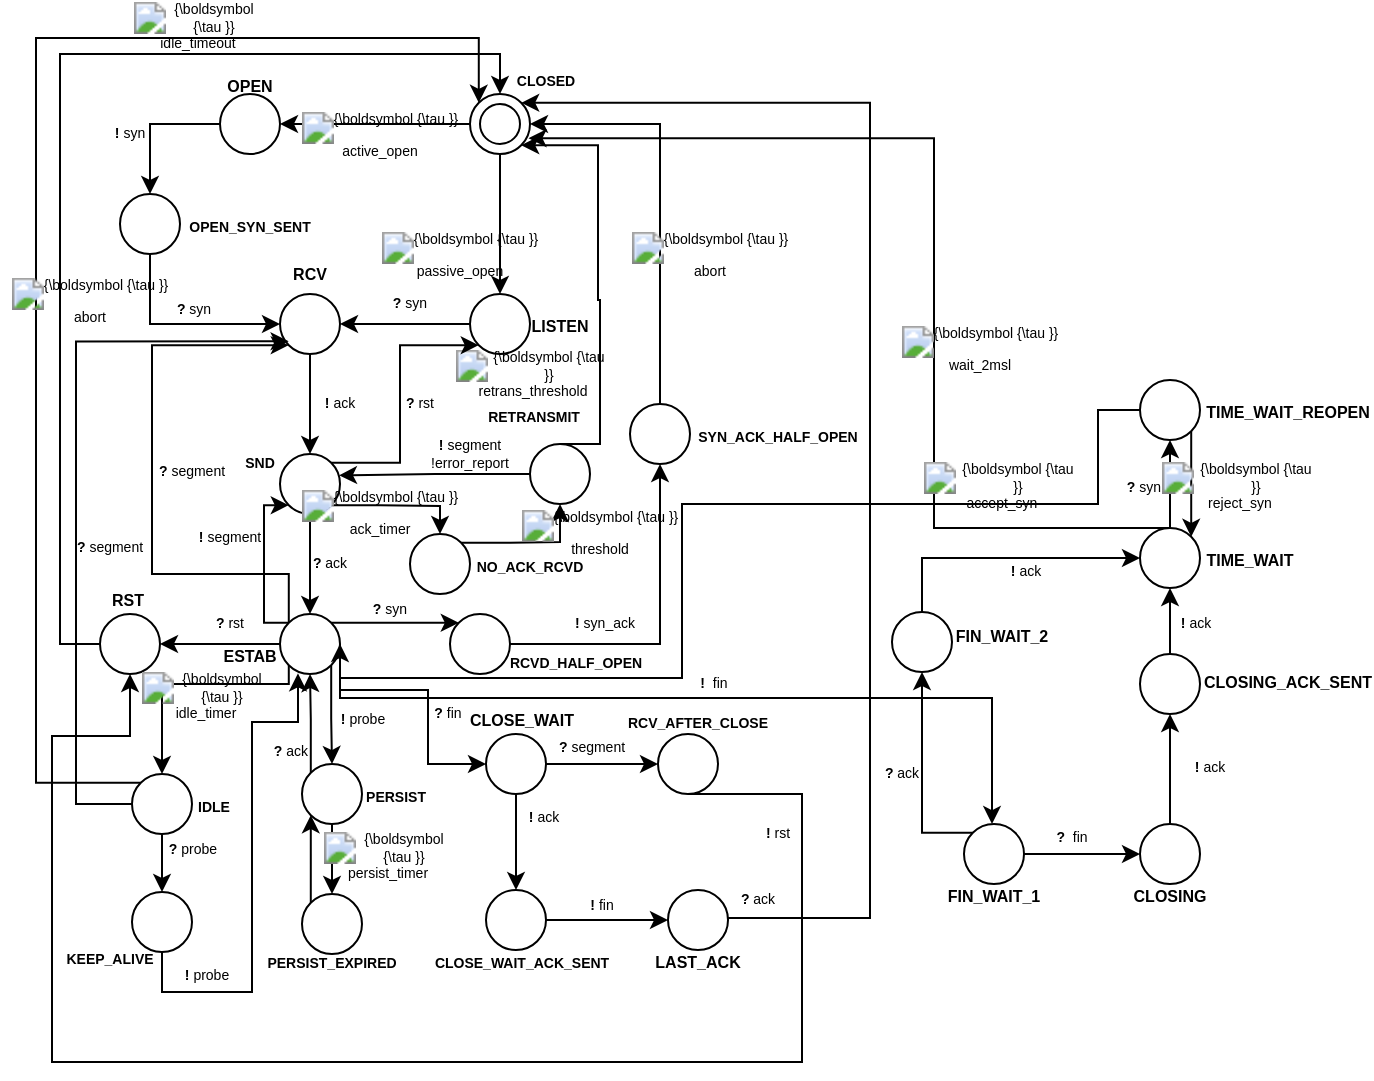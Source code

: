 <mxfile version="20.5.3" type="device"><diagram id="-aX5prK-HBn7nQfVtSSP" name="Page-1"><mxGraphModel dx="1401" dy="526" grid="0" gridSize="10" guides="1" tooltips="1" connect="1" arrows="1" fold="1" page="1" pageScale="1" pageWidth="827" pageHeight="1169" math="0" shadow="0"><root><mxCell id="0"/><mxCell id="1" parent="0"/><mxCell id="scrF-dThwblrTbd5bpMk-7" style="edgeStyle=orthogonalEdgeStyle;rounded=0;orthogonalLoop=1;jettySize=auto;html=1;exitX=0.5;exitY=1;exitDx=0;exitDy=0;entryX=0.5;entryY=0;entryDx=0;entryDy=0;fontSize=7;" edge="1" parent="1" source="scrF-dThwblrTbd5bpMk-1" target="scrF-dThwblrTbd5bpMk-6"><mxGeometry relative="1" as="geometry"/></mxCell><mxCell id="scrF-dThwblrTbd5bpMk-36" style="edgeStyle=orthogonalEdgeStyle;rounded=0;orthogonalLoop=1;jettySize=auto;html=1;entryX=1;entryY=0.5;entryDx=0;entryDy=0;fontSize=8;" edge="1" parent="1" source="scrF-dThwblrTbd5bpMk-1" target="scrF-dThwblrTbd5bpMk-30"><mxGeometry relative="1" as="geometry"/></mxCell><mxCell id="scrF-dThwblrTbd5bpMk-1" value="" style="ellipse;whiteSpace=wrap;html=1;aspect=fixed;" vertex="1" parent="1"><mxGeometry x="235" y="80" width="30" height="30" as="geometry"/></mxCell><mxCell id="scrF-dThwblrTbd5bpMk-2" value="" style="ellipse;whiteSpace=wrap;html=1;aspect=fixed;" vertex="1" parent="1"><mxGeometry x="240" y="85" width="20" height="20" as="geometry"/></mxCell><mxCell id="scrF-dThwblrTbd5bpMk-3" value="&lt;b&gt;&lt;font style=&quot;font-size: 7px;&quot;&gt;CLOSED&lt;/font&gt;&lt;/b&gt;" style="text;html=1;strokeColor=none;fillColor=none;align=center;verticalAlign=middle;whiteSpace=wrap;rounded=0;" vertex="1" parent="1"><mxGeometry x="257.5" y="67" width="30" height="10" as="geometry"/></mxCell><mxCell id="scrF-dThwblrTbd5bpMk-12" style="edgeStyle=orthogonalEdgeStyle;rounded=0;orthogonalLoop=1;jettySize=auto;html=1;exitX=0;exitY=0.5;exitDx=0;exitDy=0;entryX=1;entryY=0.5;entryDx=0;entryDy=0;fontSize=7;" edge="1" parent="1" source="scrF-dThwblrTbd5bpMk-6" target="scrF-dThwblrTbd5bpMk-10"><mxGeometry relative="1" as="geometry"/></mxCell><mxCell id="scrF-dThwblrTbd5bpMk-6" value="" style="ellipse;whiteSpace=wrap;html=1;aspect=fixed;" vertex="1" parent="1"><mxGeometry x="235" y="180" width="30" height="30" as="geometry"/></mxCell><mxCell id="scrF-dThwblrTbd5bpMk-8" value="&lt;br&gt;&lt;div&gt;&lt;span class=&quot;mwe-math-element&quot;&gt;&lt;span style=&quot;display: none;&quot; class=&quot;mwe-math-mathml-inline mwe-math-mathml-a11y&quot;&gt;&lt;math xmlns=&quot;http://www.w3.org/1998/Math/MathML&quot;&gt;&lt;/math&gt;&lt;br&gt;  &lt;br&gt;    &lt;br&gt;    &lt;br&gt;  &lt;br&gt;&lt;/span&gt;&lt;img alt=&quot;{\boldsymbol {\tau }}&quot; style=&quot;vertical-align: -0.338ex; width:1.418ex; height:1.676ex;&quot; aria-hidden=&quot;true&quot; class=&quot;mwe-math-fallback-image-inline&quot; src=&quot;https://wikimedia.org/api/rest_v1/media/math/render/svg/beb1359149db88a28c86f0a3030894b71610a224&quot;&gt;&lt;/span&gt; retrans_threshold&lt;br&gt;&lt;/div&gt;" style="text;html=1;strokeColor=none;fillColor=none;align=center;verticalAlign=middle;whiteSpace=wrap;rounded=0;fontSize=7;" vertex="1" parent="1"><mxGeometry x="227.33" y="205" width="79" height="22" as="geometry"/></mxCell><mxCell id="scrF-dThwblrTbd5bpMk-9" value="&lt;b&gt;&lt;font style=&quot;font-size: 8px;&quot;&gt;LISTEN&lt;/font&gt;&lt;/b&gt;" style="text;html=1;strokeColor=none;fillColor=none;align=center;verticalAlign=middle;whiteSpace=wrap;rounded=0;" vertex="1" parent="1"><mxGeometry x="265" y="190" width="30" height="10" as="geometry"/></mxCell><mxCell id="scrF-dThwblrTbd5bpMk-20" style="edgeStyle=orthogonalEdgeStyle;rounded=0;orthogonalLoop=1;jettySize=auto;html=1;exitX=0.5;exitY=1;exitDx=0;exitDy=0;entryX=0.5;entryY=0;entryDx=0;entryDy=0;fontSize=7;" edge="1" parent="1" source="scrF-dThwblrTbd5bpMk-10" target="scrF-dThwblrTbd5bpMk-15"><mxGeometry relative="1" as="geometry"/></mxCell><mxCell id="scrF-dThwblrTbd5bpMk-10" value="" style="ellipse;whiteSpace=wrap;html=1;aspect=fixed;" vertex="1" parent="1"><mxGeometry x="140" y="180" width="30" height="30" as="geometry"/></mxCell><mxCell id="scrF-dThwblrTbd5bpMk-11" value="&lt;b&gt;&lt;font style=&quot;font-size: 8px;&quot;&gt;RCV&lt;/font&gt;&lt;/b&gt;" style="text;html=1;strokeColor=none;fillColor=none;align=center;verticalAlign=middle;whiteSpace=wrap;rounded=0;" vertex="1" parent="1"><mxGeometry x="140" y="164" width="30" height="10" as="geometry"/></mxCell><mxCell id="scrF-dThwblrTbd5bpMk-13" value="&lt;div&gt;&lt;b&gt;? &lt;/b&gt;syn&lt;/div&gt;" style="text;html=1;strokeColor=none;fillColor=none;align=center;verticalAlign=middle;whiteSpace=wrap;rounded=0;fontSize=7;" vertex="1" parent="1"><mxGeometry x="190" y="180" width="30" height="10" as="geometry"/></mxCell><mxCell id="scrF-dThwblrTbd5bpMk-25" style="edgeStyle=orthogonalEdgeStyle;rounded=0;orthogonalLoop=1;jettySize=auto;html=1;exitX=0.5;exitY=1;exitDx=0;exitDy=0;entryX=0.5;entryY=0;entryDx=0;entryDy=0;fontSize=8;" edge="1" parent="1" source="scrF-dThwblrTbd5bpMk-15" target="scrF-dThwblrTbd5bpMk-23"><mxGeometry relative="1" as="geometry"/></mxCell><mxCell id="scrF-dThwblrTbd5bpMk-83" style="edgeStyle=orthogonalEdgeStyle;rounded=0;orthogonalLoop=1;jettySize=auto;html=1;exitX=1;exitY=1;exitDx=0;exitDy=0;fontSize=7;" edge="1" parent="1" source="scrF-dThwblrTbd5bpMk-15" target="scrF-dThwblrTbd5bpMk-82"><mxGeometry relative="1" as="geometry"><Array as="points"><mxPoint x="190" y="286"/><mxPoint x="220" y="286"/></Array></mxGeometry></mxCell><mxCell id="scrF-dThwblrTbd5bpMk-93" style="edgeStyle=orthogonalEdgeStyle;rounded=0;orthogonalLoop=1;jettySize=auto;html=1;exitX=1;exitY=0;exitDx=0;exitDy=0;entryX=0;entryY=1;entryDx=0;entryDy=0;fontSize=7;" edge="1" parent="1" source="scrF-dThwblrTbd5bpMk-15" target="scrF-dThwblrTbd5bpMk-6"><mxGeometry relative="1" as="geometry"><Array as="points"><mxPoint x="200" y="264"/><mxPoint x="200" y="206"/></Array></mxGeometry></mxCell><mxCell id="scrF-dThwblrTbd5bpMk-15" value="" style="ellipse;whiteSpace=wrap;html=1;aspect=fixed;" vertex="1" parent="1"><mxGeometry x="140" y="260" width="30" height="30" as="geometry"/></mxCell><mxCell id="scrF-dThwblrTbd5bpMk-16" value="&lt;div&gt;&lt;font size=&quot;1&quot;&gt;&lt;b style=&quot;font-size: 7px;&quot;&gt;SND&lt;/b&gt;&lt;/font&gt;&lt;/div&gt;" style="text;html=1;strokeColor=none;fillColor=none;align=center;verticalAlign=middle;whiteSpace=wrap;rounded=0;" vertex="1" parent="1"><mxGeometry x="115" y="257.5" width="30" height="10" as="geometry"/></mxCell><mxCell id="scrF-dThwblrTbd5bpMk-21" value="&lt;div&gt;&lt;b&gt;! &lt;/b&gt;ack&lt;/div&gt;" style="text;html=1;strokeColor=none;fillColor=none;align=center;verticalAlign=middle;whiteSpace=wrap;rounded=0;fontSize=7;" vertex="1" parent="1"><mxGeometry x="150" y="230" width="40" height="10" as="geometry"/></mxCell><mxCell id="scrF-dThwblrTbd5bpMk-58" style="edgeStyle=orthogonalEdgeStyle;rounded=0;orthogonalLoop=1;jettySize=auto;html=1;exitX=0;exitY=0.5;exitDx=0;exitDy=0;entryX=1;entryY=0.5;entryDx=0;entryDy=0;fontSize=7;" edge="1" parent="1" source="scrF-dThwblrTbd5bpMk-23" target="scrF-dThwblrTbd5bpMk-55"><mxGeometry relative="1" as="geometry"/></mxCell><mxCell id="scrF-dThwblrTbd5bpMk-129" style="edgeStyle=orthogonalEdgeStyle;rounded=0;orthogonalLoop=1;jettySize=auto;html=1;exitX=0;exitY=1;exitDx=0;exitDy=0;fontSize=7;" edge="1" parent="1" source="scrF-dThwblrTbd5bpMk-23" target="scrF-dThwblrTbd5bpMk-101"><mxGeometry relative="1" as="geometry"><Array as="points"><mxPoint x="144" y="375"/><mxPoint x="81" y="375"/></Array></mxGeometry></mxCell><mxCell id="scrF-dThwblrTbd5bpMk-170" style="edgeStyle=orthogonalEdgeStyle;rounded=0;orthogonalLoop=1;jettySize=auto;html=1;exitX=1;exitY=1;exitDx=0;exitDy=0;fontSize=11;" edge="1" parent="1" source="scrF-dThwblrTbd5bpMk-23" target="scrF-dThwblrTbd5bpMk-169"><mxGeometry relative="1" as="geometry"/></mxCell><mxCell id="scrF-dThwblrTbd5bpMk-184" style="edgeStyle=orthogonalEdgeStyle;rounded=0;orthogonalLoop=1;jettySize=auto;html=1;exitX=0;exitY=0;exitDx=0;exitDy=0;entryX=0;entryY=1;entryDx=0;entryDy=0;fontSize=7;" edge="1" parent="1" source="scrF-dThwblrTbd5bpMk-23" target="scrF-dThwblrTbd5bpMk-10"><mxGeometry relative="1" as="geometry"><Array as="points"><mxPoint x="144" y="320"/><mxPoint x="76" y="320"/><mxPoint x="76" y="206"/></Array></mxGeometry></mxCell><mxCell id="scrF-dThwblrTbd5bpMk-190" style="edgeStyle=orthogonalEdgeStyle;rounded=0;orthogonalLoop=1;jettySize=auto;html=1;exitX=1;exitY=0;exitDx=0;exitDy=0;entryX=0;entryY=0;entryDx=0;entryDy=0;fontSize=7;" edge="1" parent="1" source="scrF-dThwblrTbd5bpMk-23" target="scrF-dThwblrTbd5bpMk-66"><mxGeometry relative="1" as="geometry"/></mxCell><mxCell id="scrF-dThwblrTbd5bpMk-202" style="edgeStyle=orthogonalEdgeStyle;rounded=0;orthogonalLoop=1;jettySize=auto;html=1;exitX=0;exitY=0;exitDx=0;exitDy=0;entryX=0;entryY=1;entryDx=0;entryDy=0;fontSize=7;" edge="1" parent="1" source="scrF-dThwblrTbd5bpMk-23" target="scrF-dThwblrTbd5bpMk-15"><mxGeometry relative="1" as="geometry"><Array as="points"><mxPoint x="132" y="344"/><mxPoint x="132" y="286"/></Array></mxGeometry></mxCell><mxCell id="scrF-dThwblrTbd5bpMk-228" style="edgeStyle=orthogonalEdgeStyle;rounded=0;orthogonalLoop=1;jettySize=auto;html=1;exitX=1;exitY=0.5;exitDx=0;exitDy=0;fontSize=7;" edge="1" parent="1" source="scrF-dThwblrTbd5bpMk-23" target="scrF-dThwblrTbd5bpMk-227"><mxGeometry relative="1" as="geometry"><Array as="points"><mxPoint x="170" y="378"/><mxPoint x="214" y="378"/></Array></mxGeometry></mxCell><mxCell id="scrF-dThwblrTbd5bpMk-261" style="edgeStyle=orthogonalEdgeStyle;rounded=0;orthogonalLoop=1;jettySize=auto;html=1;exitX=1;exitY=0.5;exitDx=0;exitDy=0;fontSize=7;" edge="1" parent="1" source="scrF-dThwblrTbd5bpMk-23" target="scrF-dThwblrTbd5bpMk-260"><mxGeometry relative="1" as="geometry"><Array as="points"><mxPoint x="170" y="382"/><mxPoint x="496" y="382"/></Array></mxGeometry></mxCell><mxCell id="scrF-dThwblrTbd5bpMk-23" value="" style="ellipse;whiteSpace=wrap;html=1;aspect=fixed;" vertex="1" parent="1"><mxGeometry x="140" y="340" width="30" height="30" as="geometry"/></mxCell><mxCell id="scrF-dThwblrTbd5bpMk-24" value="&lt;font style=&quot;font-size: 8px;&quot;&gt;&lt;b&gt;ESTAB&lt;/b&gt;&lt;/font&gt;" style="text;html=1;strokeColor=none;fillColor=none;align=center;verticalAlign=middle;whiteSpace=wrap;rounded=0;" vertex="1" parent="1"><mxGeometry x="110" y="355" width="30" height="10" as="geometry"/></mxCell><mxCell id="scrF-dThwblrTbd5bpMk-26" value="&lt;div&gt;&lt;b&gt;?&lt;/b&gt; ack&lt;/div&gt;" style="text;html=1;strokeColor=none;fillColor=none;align=center;verticalAlign=middle;whiteSpace=wrap;rounded=0;fontSize=7;" vertex="1" parent="1"><mxGeometry x="150" y="310" width="30" height="10" as="geometry"/></mxCell><mxCell id="scrF-dThwblrTbd5bpMk-44" style="edgeStyle=orthogonalEdgeStyle;rounded=0;orthogonalLoop=1;jettySize=auto;html=1;exitX=0;exitY=0.5;exitDx=0;exitDy=0;entryX=0.5;entryY=0;entryDx=0;entryDy=0;fontSize=8;" edge="1" parent="1" source="scrF-dThwblrTbd5bpMk-30" target="scrF-dThwblrTbd5bpMk-37"><mxGeometry relative="1" as="geometry"/></mxCell><mxCell id="scrF-dThwblrTbd5bpMk-30" value="" style="ellipse;whiteSpace=wrap;html=1;aspect=fixed;" vertex="1" parent="1"><mxGeometry x="110" y="80" width="30" height="30" as="geometry"/></mxCell><mxCell id="scrF-dThwblrTbd5bpMk-32" value="&lt;br&gt;&lt;div&gt;&lt;span class=&quot;mwe-math-element&quot;&gt;&lt;span style=&quot;display: none;&quot; class=&quot;mwe-math-mathml-inline mwe-math-mathml-a11y&quot;&gt;&lt;math xmlns=&quot;http://www.w3.org/1998/Math/MathML&quot;&gt;&lt;/math&gt;&lt;br&gt;  &lt;br&gt;    &lt;br&gt;    &lt;br&gt;  &lt;br&gt;&lt;/span&gt;&lt;img alt=&quot;{\boldsymbol {\tau }}&quot; style=&quot;vertical-align: -0.338ex; width:1.418ex; height:1.676ex;&quot; aria-hidden=&quot;true&quot; class=&quot;mwe-math-fallback-image-inline&quot; src=&quot;https://wikimedia.org/api/rest_v1/media/math/render/svg/beb1359149db88a28c86f0a3030894b71610a224&quot;&gt; &lt;/span&gt;active_open&lt;/div&gt;&lt;div&gt;&lt;br&gt;&lt;/div&gt;" style="text;html=1;strokeColor=none;fillColor=none;align=center;verticalAlign=middle;whiteSpace=wrap;rounded=0;fontSize=7;" vertex="1" parent="1"><mxGeometry x="145" y="90" width="90" height="20" as="geometry"/></mxCell><mxCell id="scrF-dThwblrTbd5bpMk-33" value="&lt;font style=&quot;font-size: 8px;&quot;&gt;&lt;b&gt;OPEN&lt;/b&gt;&lt;/font&gt;" style="text;html=1;strokeColor=none;fillColor=none;align=center;verticalAlign=middle;whiteSpace=wrap;rounded=0;" vertex="1" parent="1"><mxGeometry x="110" y="70" width="30" height="10" as="geometry"/></mxCell><mxCell id="scrF-dThwblrTbd5bpMk-49" style="edgeStyle=orthogonalEdgeStyle;rounded=0;orthogonalLoop=1;jettySize=auto;html=1;entryX=0;entryY=0.5;entryDx=0;entryDy=0;fontSize=7;" edge="1" parent="1" source="scrF-dThwblrTbd5bpMk-37" target="scrF-dThwblrTbd5bpMk-10"><mxGeometry relative="1" as="geometry"><Array as="points"><mxPoint x="75" y="195"/></Array></mxGeometry></mxCell><mxCell id="scrF-dThwblrTbd5bpMk-37" value="" style="ellipse;whiteSpace=wrap;html=1;aspect=fixed;" vertex="1" parent="1"><mxGeometry x="60" y="130" width="30" height="30" as="geometry"/></mxCell><mxCell id="scrF-dThwblrTbd5bpMk-41" value="&lt;div&gt;&lt;b&gt;!&lt;/b&gt; syn&lt;/div&gt;" style="text;html=1;strokeColor=none;fillColor=none;align=center;verticalAlign=middle;whiteSpace=wrap;rounded=0;fontSize=7;" vertex="1" parent="1"><mxGeometry x="50" y="95" width="30" height="10" as="geometry"/></mxCell><mxCell id="scrF-dThwblrTbd5bpMk-45" value="&lt;font style=&quot;font-size: 7px;&quot;&gt;&lt;b&gt;&lt;font style=&quot;font-size: 7px;&quot;&gt;OPEN&lt;/font&gt;&lt;font style=&quot;font-size: 7px;&quot;&gt;_SYN_SENT&lt;/font&gt;&lt;/b&gt;&lt;/font&gt;" style="text;html=1;strokeColor=none;fillColor=none;align=center;verticalAlign=middle;whiteSpace=wrap;rounded=0;" vertex="1" parent="1"><mxGeometry x="110" y="140" width="30" height="10" as="geometry"/></mxCell><mxCell id="scrF-dThwblrTbd5bpMk-54" value="&lt;b&gt;?&lt;/b&gt; syn" style="text;html=1;strokeColor=none;fillColor=none;align=center;verticalAlign=middle;whiteSpace=wrap;rounded=0;fontSize=7;" vertex="1" parent="1"><mxGeometry x="82" y="183" width="30" height="10" as="geometry"/></mxCell><mxCell id="scrF-dThwblrTbd5bpMk-63" style="edgeStyle=orthogonalEdgeStyle;rounded=0;orthogonalLoop=1;jettySize=auto;html=1;exitX=0;exitY=0.5;exitDx=0;exitDy=0;entryX=0.5;entryY=0;entryDx=0;entryDy=0;fontSize=8;" edge="1" parent="1" source="scrF-dThwblrTbd5bpMk-55" target="scrF-dThwblrTbd5bpMk-1"><mxGeometry relative="1" as="geometry"/></mxCell><mxCell id="scrF-dThwblrTbd5bpMk-55" value="" style="ellipse;whiteSpace=wrap;html=1;aspect=fixed;" vertex="1" parent="1"><mxGeometry x="50" y="340" width="30" height="30" as="geometry"/></mxCell><mxCell id="scrF-dThwblrTbd5bpMk-59" value="&lt;b&gt;?&lt;/b&gt; rst" style="text;html=1;strokeColor=none;fillColor=none;align=center;verticalAlign=middle;whiteSpace=wrap;rounded=0;fontSize=7;" vertex="1" parent="1"><mxGeometry x="100" y="340" width="30" height="10" as="geometry"/></mxCell><mxCell id="scrF-dThwblrTbd5bpMk-60" value="&lt;font style=&quot;font-size: 8px;&quot;&gt;&lt;b&gt;RST&lt;/b&gt;&lt;/font&gt;" style="text;html=1;strokeColor=none;fillColor=none;align=center;verticalAlign=middle;whiteSpace=wrap;rounded=0;" vertex="1" parent="1"><mxGeometry x="48.5" y="327" width="30" height="10" as="geometry"/></mxCell><mxCell id="scrF-dThwblrTbd5bpMk-71" style="edgeStyle=orthogonalEdgeStyle;rounded=0;orthogonalLoop=1;jettySize=auto;html=1;exitX=1;exitY=0.5;exitDx=0;exitDy=0;fontSize=7;" edge="1" parent="1" source="scrF-dThwblrTbd5bpMk-66" target="scrF-dThwblrTbd5bpMk-70"><mxGeometry relative="1" as="geometry"/></mxCell><mxCell id="scrF-dThwblrTbd5bpMk-66" value="" style="ellipse;whiteSpace=wrap;html=1;aspect=fixed;fontSize=8;" vertex="1" parent="1"><mxGeometry x="225" y="340" width="30" height="30" as="geometry"/></mxCell><mxCell id="scrF-dThwblrTbd5bpMk-68" value="&lt;div&gt;&lt;b&gt;? &lt;/b&gt;syn&lt;/div&gt;" style="text;html=1;strokeColor=none;fillColor=none;align=center;verticalAlign=middle;whiteSpace=wrap;rounded=0;fontSize=7;" vertex="1" parent="1"><mxGeometry x="180" y="333" width="30" height="10" as="geometry"/></mxCell><mxCell id="scrF-dThwblrTbd5bpMk-69" value="&lt;b&gt;&lt;font style=&quot;font-size: 7px;&quot;&gt;&lt;span style=&quot;&quot;&gt;RCVD&lt;/span&gt;_HALF_OPEN&lt;/font&gt;&lt;/b&gt;" style="text;html=1;strokeColor=none;fillColor=none;align=center;verticalAlign=middle;whiteSpace=wrap;rounded=0;" vertex="1" parent="1"><mxGeometry x="273" y="358" width="30" height="10" as="geometry"/></mxCell><mxCell id="scrF-dThwblrTbd5bpMk-76" style="edgeStyle=orthogonalEdgeStyle;rounded=0;orthogonalLoop=1;jettySize=auto;html=1;exitX=0.5;exitY=0;exitDx=0;exitDy=0;entryX=1;entryY=0.5;entryDx=0;entryDy=0;fontSize=7;" edge="1" parent="1" source="scrF-dThwblrTbd5bpMk-70" target="scrF-dThwblrTbd5bpMk-1"><mxGeometry relative="1" as="geometry"/></mxCell><mxCell id="scrF-dThwblrTbd5bpMk-70" value="" style="ellipse;whiteSpace=wrap;html=1;aspect=fixed;fontSize=8;" vertex="1" parent="1"><mxGeometry x="315" y="235" width="30" height="30" as="geometry"/></mxCell><mxCell id="scrF-dThwblrTbd5bpMk-72" value="&lt;div&gt;&lt;b&gt;! &lt;/b&gt;syn_ack&lt;/div&gt;" style="text;html=1;strokeColor=none;fillColor=none;align=center;verticalAlign=middle;whiteSpace=wrap;rounded=0;fontSize=7;" vertex="1" parent="1"><mxGeometry x="285" y="340" width="35" height="10" as="geometry"/></mxCell><mxCell id="scrF-dThwblrTbd5bpMk-73" value="&lt;b&gt;&lt;font style=&quot;font-size: 7px;&quot;&gt;SYN_ACK_HALF_OPEN&lt;/font&gt;&lt;/b&gt;" style="text;html=1;strokeColor=none;fillColor=none;align=center;verticalAlign=middle;whiteSpace=wrap;rounded=0;" vertex="1" parent="1"><mxGeometry x="374" y="245" width="30" height="10" as="geometry"/></mxCell><mxCell id="scrF-dThwblrTbd5bpMk-77" value="&lt;br&gt;&lt;div&gt;&lt;span class=&quot;mwe-math-element&quot;&gt;&lt;span style=&quot;display: none;&quot; class=&quot;mwe-math-mathml-inline mwe-math-mathml-a11y&quot;&gt;&lt;math xmlns=&quot;http://www.w3.org/1998/Math/MathML&quot;&gt;&lt;/math&gt;&lt;br&gt;  &lt;br&gt;    &lt;br&gt;    &lt;br&gt;  &lt;br&gt;&lt;/span&gt;&lt;img alt=&quot;{\boldsymbol {\tau }}&quot; style=&quot;vertical-align: -0.338ex; width:1.418ex; height:1.676ex;&quot; aria-hidden=&quot;true&quot; class=&quot;mwe-math-fallback-image-inline&quot; src=&quot;https://wikimedia.org/api/rest_v1/media/math/render/svg/beb1359149db88a28c86f0a3030894b71610a224&quot;&gt;&lt;/span&gt; abort&lt;/div&gt;&lt;div&gt;&lt;br&gt;&lt;/div&gt;" style="text;html=1;strokeColor=none;fillColor=none;align=center;verticalAlign=middle;whiteSpace=wrap;rounded=0;fontSize=7;" vertex="1" parent="1"><mxGeometry x="310" y="150" width="90" height="20" as="geometry"/></mxCell><mxCell id="scrF-dThwblrTbd5bpMk-87" style="edgeStyle=orthogonalEdgeStyle;rounded=0;orthogonalLoop=1;jettySize=auto;html=1;exitX=1;exitY=0;exitDx=0;exitDy=0;fontSize=7;" edge="1" parent="1" source="scrF-dThwblrTbd5bpMk-82" target="scrF-dThwblrTbd5bpMk-86"><mxGeometry relative="1" as="geometry"><Array as="points"><mxPoint x="255" y="304"/><mxPoint x="275" y="304"/></Array></mxGeometry></mxCell><mxCell id="scrF-dThwblrTbd5bpMk-82" value="" style="ellipse;whiteSpace=wrap;html=1;aspect=fixed;fontSize=7;" vertex="1" parent="1"><mxGeometry x="205" y="300" width="30" height="30" as="geometry"/></mxCell><mxCell id="scrF-dThwblrTbd5bpMk-84" value="&lt;font size=&quot;1&quot;&gt;&lt;b style=&quot;font-size: 7px;&quot;&gt;NO_ACK_RCVD&lt;/b&gt;&lt;/font&gt;" style="text;html=1;strokeColor=none;fillColor=none;align=center;verticalAlign=middle;whiteSpace=wrap;rounded=0;" vertex="1" parent="1"><mxGeometry x="250" y="310" width="30" height="10" as="geometry"/></mxCell><mxCell id="scrF-dThwblrTbd5bpMk-85" value="&lt;br&gt;&lt;div&gt;&lt;span class=&quot;mwe-math-element&quot;&gt;&lt;span style=&quot;display: none;&quot; class=&quot;mwe-math-mathml-inline mwe-math-mathml-a11y&quot;&gt;&lt;math xmlns=&quot;http://www.w3.org/1998/Math/MathML&quot;&gt;&lt;/math&gt;&lt;br&gt;  &lt;br&gt;    &lt;br&gt;    &lt;br&gt;  &lt;br&gt;&lt;/span&gt;&lt;img alt=&quot;{\boldsymbol {\tau }}&quot; style=&quot;vertical-align: -0.338ex; width:1.418ex; height:1.676ex;&quot; aria-hidden=&quot;true&quot; class=&quot;mwe-math-fallback-image-inline&quot; src=&quot;https://wikimedia.org/api/rest_v1/media/math/render/svg/beb1359149db88a28c86f0a3030894b71610a224&quot;&gt;&lt;/span&gt; ack_timer&lt;/div&gt;" style="text;html=1;strokeColor=none;fillColor=none;align=center;verticalAlign=middle;whiteSpace=wrap;rounded=0;fontSize=7;" vertex="1" parent="1"><mxGeometry x="145" y="275" width="90" height="20" as="geometry"/></mxCell><mxCell id="scrF-dThwblrTbd5bpMk-91" style="edgeStyle=orthogonalEdgeStyle;rounded=0;orthogonalLoop=1;jettySize=auto;html=1;exitX=0;exitY=0.5;exitDx=0;exitDy=0;entryX=0.983;entryY=0.356;entryDx=0;entryDy=0;entryPerimeter=0;fontSize=7;" edge="1" parent="1" source="scrF-dThwblrTbd5bpMk-86" target="scrF-dThwblrTbd5bpMk-15"><mxGeometry relative="1" as="geometry"/></mxCell><mxCell id="scrF-dThwblrTbd5bpMk-310" style="edgeStyle=orthogonalEdgeStyle;rounded=0;orthogonalLoop=1;jettySize=auto;html=1;exitX=0.5;exitY=0;exitDx=0;exitDy=0;entryX=1;entryY=1;entryDx=0;entryDy=0;fontSize=7;" edge="1" parent="1" source="scrF-dThwblrTbd5bpMk-86" target="scrF-dThwblrTbd5bpMk-1"><mxGeometry relative="1" as="geometry"><Array as="points"><mxPoint x="300" y="255"/><mxPoint x="300" y="183"/><mxPoint x="299" y="183"/><mxPoint x="299" y="106"/></Array></mxGeometry></mxCell><mxCell id="scrF-dThwblrTbd5bpMk-86" value="" style="ellipse;whiteSpace=wrap;html=1;aspect=fixed;fontSize=7;" vertex="1" parent="1"><mxGeometry x="265" y="255" width="30" height="30" as="geometry"/></mxCell><mxCell id="scrF-dThwblrTbd5bpMk-88" value="&lt;br&gt;&lt;div&gt;&lt;span class=&quot;mwe-math-element&quot;&gt;&lt;span style=&quot;display: none;&quot; class=&quot;mwe-math-mathml-inline mwe-math-mathml-a11y&quot;&gt;&lt;math xmlns=&quot;http://www.w3.org/1998/Math/MathML&quot;&gt;&lt;/math&gt;&lt;br&gt;  &lt;br&gt;    &lt;br&gt;    &lt;br&gt;  &lt;br&gt;&lt;/span&gt;&lt;img alt=&quot;{\boldsymbol {\tau }}&quot; style=&quot;vertical-align: -0.338ex; width:1.418ex; height:1.676ex;&quot; aria-hidden=&quot;true&quot; class=&quot;mwe-math-fallback-image-inline&quot; src=&quot;https://wikimedia.org/api/rest_v1/media/math/render/svg/beb1359149db88a28c86f0a3030894b71610a224&quot;&gt;&lt;/span&gt; threshold&lt;/div&gt;" style="text;html=1;strokeColor=none;fillColor=none;align=center;verticalAlign=middle;whiteSpace=wrap;rounded=0;fontSize=7;" vertex="1" parent="1"><mxGeometry x="255" y="285" width="90" height="20" as="geometry"/></mxCell><mxCell id="scrF-dThwblrTbd5bpMk-92" value="&lt;div&gt;&lt;b&gt;!&lt;/b&gt; segment&lt;br&gt;!error_report&lt;br&gt;&lt;/div&gt;" style="text;html=1;strokeColor=none;fillColor=none;align=center;verticalAlign=middle;whiteSpace=wrap;rounded=0;fontSize=7;" vertex="1" parent="1"><mxGeometry x="215" y="252.5" width="40" height="15" as="geometry"/></mxCell><mxCell id="scrF-dThwblrTbd5bpMk-94" value="&lt;b&gt;?&lt;/b&gt; rst" style="text;html=1;strokeColor=none;fillColor=none;align=center;verticalAlign=middle;whiteSpace=wrap;rounded=0;fontSize=7;" vertex="1" parent="1"><mxGeometry x="195" y="230" width="30" height="10" as="geometry"/></mxCell><mxCell id="scrF-dThwblrTbd5bpMk-95" value="&lt;b&gt;&lt;font style=&quot;font-size: 7px;&quot;&gt;RETRANSMIT&lt;/font&gt;&lt;/b&gt;" style="text;html=1;strokeColor=none;fillColor=none;align=center;verticalAlign=middle;whiteSpace=wrap;rounded=0;" vertex="1" parent="1"><mxGeometry x="251.83" y="235" width="30" height="10" as="geometry"/></mxCell><mxCell id="scrF-dThwblrTbd5bpMk-168" style="edgeStyle=orthogonalEdgeStyle;rounded=0;orthogonalLoop=1;jettySize=auto;html=1;exitX=1;exitY=0.5;exitDx=0;exitDy=0;entryX=0.144;entryY=0.789;entryDx=0;entryDy=0;entryPerimeter=0;fontSize=11;" edge="1" parent="1" source="scrF-dThwblrTbd5bpMk-101" target="scrF-dThwblrTbd5bpMk-10"><mxGeometry relative="1" as="geometry"><Array as="points"><mxPoint x="38" y="435"/><mxPoint x="38" y="204"/></Array></mxGeometry></mxCell><mxCell id="scrF-dThwblrTbd5bpMk-209" style="edgeStyle=orthogonalEdgeStyle;rounded=0;orthogonalLoop=1;jettySize=auto;html=1;exitX=0.5;exitY=1;exitDx=0;exitDy=0;fontSize=8;" edge="1" parent="1" source="scrF-dThwblrTbd5bpMk-101" target="scrF-dThwblrTbd5bpMk-208"><mxGeometry relative="1" as="geometry"/></mxCell><mxCell id="scrF-dThwblrTbd5bpMk-215" style="edgeStyle=orthogonalEdgeStyle;rounded=0;orthogonalLoop=1;jettySize=auto;html=1;exitX=0;exitY=0;exitDx=0;exitDy=0;entryX=0;entryY=0;entryDx=0;entryDy=0;fontSize=7;" edge="1" parent="1" source="scrF-dThwblrTbd5bpMk-101" target="scrF-dThwblrTbd5bpMk-1"><mxGeometry relative="1" as="geometry"><Array as="points"><mxPoint x="18" y="424"/><mxPoint x="18" y="52"/><mxPoint x="239" y="52"/></Array></mxGeometry></mxCell><mxCell id="scrF-dThwblrTbd5bpMk-101" value="" style="ellipse;whiteSpace=wrap;html=1;aspect=fixed;fontSize=7;" vertex="1" parent="1"><mxGeometry x="66" y="420" width="30" height="30" as="geometry"/></mxCell><mxCell id="scrF-dThwblrTbd5bpMk-103" value="&lt;br&gt;&lt;div&gt;&lt;span class=&quot;mwe-math-element&quot;&gt;&lt;span style=&quot;display: none;&quot; class=&quot;mwe-math-mathml-inline mwe-math-mathml-a11y&quot;&gt;&lt;math xmlns=&quot;http://www.w3.org/1998/Math/MathML&quot;&gt;&lt;/math&gt;&lt;br&gt;  &lt;br&gt;    &lt;br&gt;    &lt;br&gt;  &lt;br&gt;&lt;/span&gt;&lt;img alt=&quot;{\boldsymbol {\tau }}&quot; style=&quot;vertical-align: -0.338ex; width:1.418ex; height:1.676ex;&quot; aria-hidden=&quot;true&quot; class=&quot;mwe-math-fallback-image-inline&quot; src=&quot;https://wikimedia.org/api/rest_v1/media/math/render/svg/beb1359149db88a28c86f0a3030894b71610a224&quot;&gt;&lt;/span&gt; abort&lt;/div&gt;&lt;div&gt;&lt;br&gt;&lt;/div&gt;" style="text;html=1;strokeColor=none;fillColor=none;align=center;verticalAlign=middle;whiteSpace=wrap;rounded=0;fontSize=7;" vertex="1" parent="1"><mxGeometry y="173" width="90" height="20" as="geometry"/></mxCell><mxCell id="scrF-dThwblrTbd5bpMk-104" value="&lt;font style=&quot;font-size: 7px;&quot;&gt;&lt;b&gt;IDLE&lt;/b&gt;&lt;/font&gt;" style="text;html=1;strokeColor=none;fillColor=none;align=center;verticalAlign=middle;whiteSpace=wrap;rounded=0;" vertex="1" parent="1"><mxGeometry x="92" y="430" width="30" height="10" as="geometry"/></mxCell><mxCell id="scrF-dThwblrTbd5bpMk-118" value="&lt;br&gt;&lt;div&gt;&lt;span class=&quot;mwe-math-element&quot;&gt;&lt;span style=&quot;display: none;&quot; class=&quot;mwe-math-mathml-inline mwe-math-mathml-a11y&quot;&gt;&lt;math xmlns=&quot;http://www.w3.org/1998/Math/MathML&quot;&gt;&lt;/math&gt;&lt;br&gt;  &lt;br&gt;    &lt;br&gt;    &lt;br&gt;  &lt;br&gt;&lt;/span&gt;&lt;img alt=&quot;{\boldsymbol {\tau }}&quot; style=&quot;vertical-align: -0.338ex; width:1.418ex; height:1.676ex;&quot; aria-hidden=&quot;true&quot; class=&quot;mwe-math-fallback-image-inline&quot; src=&quot;https://wikimedia.org/api/rest_v1/media/math/render/svg/beb1359149db88a28c86f0a3030894b71610a224&quot;&gt;&lt;/span&gt; idle_timer&lt;br&gt;&lt;/div&gt;" style="text;html=1;strokeColor=none;fillColor=none;align=center;verticalAlign=middle;whiteSpace=wrap;rounded=0;fontSize=7;" vertex="1" parent="1"><mxGeometry x="70" y="370" width="66" height="13" as="geometry"/></mxCell><mxCell id="scrF-dThwblrTbd5bpMk-119" style="edgeStyle=orthogonalEdgeStyle;rounded=0;orthogonalLoop=1;jettySize=auto;html=1;exitX=0.5;exitY=1;exitDx=0;exitDy=0;fontSize=7;" edge="1" parent="1" source="scrF-dThwblrTbd5bpMk-118" target="scrF-dThwblrTbd5bpMk-118"><mxGeometry relative="1" as="geometry"/></mxCell><mxCell id="scrF-dThwblrTbd5bpMk-126" value="&lt;div&gt;&lt;b&gt;? &lt;/b&gt;segment&lt;/div&gt;" style="text;html=1;strokeColor=none;fillColor=none;align=center;verticalAlign=middle;whiteSpace=wrap;rounded=0;fontSize=7;" vertex="1" parent="1"><mxGeometry x="36" y="303" width="38" height="7" as="geometry"/></mxCell><mxCell id="scrF-dThwblrTbd5bpMk-179" style="edgeStyle=orthogonalEdgeStyle;rounded=0;orthogonalLoop=1;jettySize=auto;html=1;exitX=0.5;exitY=1;exitDx=0;exitDy=0;fontSize=7;" edge="1" parent="1" source="scrF-dThwblrTbd5bpMk-169" target="scrF-dThwblrTbd5bpMk-178"><mxGeometry relative="1" as="geometry"/></mxCell><mxCell id="scrF-dThwblrTbd5bpMk-186" style="edgeStyle=orthogonalEdgeStyle;rounded=0;orthogonalLoop=1;jettySize=auto;html=1;exitX=0;exitY=0;exitDx=0;exitDy=0;entryX=0.5;entryY=1;entryDx=0;entryDy=0;fontSize=7;" edge="1" parent="1" source="scrF-dThwblrTbd5bpMk-169" target="scrF-dThwblrTbd5bpMk-23"><mxGeometry relative="1" as="geometry"/></mxCell><mxCell id="scrF-dThwblrTbd5bpMk-169" value="" style="ellipse;whiteSpace=wrap;html=1;aspect=fixed;fontSize=11;" vertex="1" parent="1"><mxGeometry x="151" y="415" width="30" height="30" as="geometry"/></mxCell><mxCell id="scrF-dThwblrTbd5bpMk-171" value="&lt;b&gt;&lt;font style=&quot;font-size: 7px;&quot;&gt;PERSIST&lt;/font&gt;&lt;/b&gt;" style="text;html=1;strokeColor=none;fillColor=none;align=center;verticalAlign=middle;whiteSpace=wrap;rounded=0;" vertex="1" parent="1"><mxGeometry x="183" y="425" width="30" height="10" as="geometry"/></mxCell><mxCell id="scrF-dThwblrTbd5bpMk-172" value="&lt;div&gt;&lt;b&gt;! &lt;/b&gt;probe&lt;/div&gt;" style="text;html=1;strokeColor=none;fillColor=none;align=center;verticalAlign=middle;whiteSpace=wrap;rounded=0;fontSize=7;" vertex="1" parent="1"><mxGeometry x="164" y="388" width="35" height="10" as="geometry"/></mxCell><mxCell id="scrF-dThwblrTbd5bpMk-174" value="&lt;div&gt;&lt;b&gt;? &lt;/b&gt;ack&lt;/div&gt;" style="text;html=1;strokeColor=none;fillColor=none;align=center;verticalAlign=middle;whiteSpace=wrap;rounded=0;fontSize=7;" vertex="1" parent="1"><mxGeometry x="106" y="397" width="79" height="23" as="geometry"/></mxCell><mxCell id="scrF-dThwblrTbd5bpMk-187" style="edgeStyle=orthogonalEdgeStyle;rounded=0;orthogonalLoop=1;jettySize=auto;html=1;exitX=0;exitY=0;exitDx=0;exitDy=0;entryX=0;entryY=1;entryDx=0;entryDy=0;fontSize=7;" edge="1" parent="1" source="scrF-dThwblrTbd5bpMk-178" target="scrF-dThwblrTbd5bpMk-169"><mxGeometry relative="1" as="geometry"/></mxCell><mxCell id="scrF-dThwblrTbd5bpMk-178" value="" style="ellipse;whiteSpace=wrap;html=1;aspect=fixed;fontSize=11;" vertex="1" parent="1"><mxGeometry x="151" y="480" width="30" height="30" as="geometry"/></mxCell><mxCell id="scrF-dThwblrTbd5bpMk-180" value="&lt;b&gt;&lt;font style=&quot;font-size: 7px;&quot;&gt;&lt;font style=&quot;font-size: 7px;&quot;&gt;PERSIST&lt;/font&gt;_EXPIRED&lt;/font&gt;&lt;/b&gt;" style="text;html=1;strokeColor=none;fillColor=none;align=center;verticalAlign=middle;whiteSpace=wrap;rounded=0;" vertex="1" parent="1"><mxGeometry x="151" y="508" width="30" height="10" as="geometry"/></mxCell><mxCell id="scrF-dThwblrTbd5bpMk-181" value="&lt;br&gt;&lt;div&gt;&lt;span class=&quot;mwe-math-element&quot;&gt;&lt;span style=&quot;display: none;&quot; class=&quot;mwe-math-mathml-inline mwe-math-mathml-a11y&quot;&gt;&lt;math xmlns=&quot;http://www.w3.org/1998/Math/MathML&quot;&gt;&lt;/math&gt;&lt;br&gt;  &lt;br&gt;    &lt;br&gt;    &lt;br&gt;  &lt;br&gt;&lt;/span&gt;&lt;img alt=&quot;{\boldsymbol {\tau }}&quot; style=&quot;vertical-align: -0.338ex; width:1.418ex; height:1.676ex;&quot; aria-hidden=&quot;true&quot; class=&quot;mwe-math-fallback-image-inline&quot; src=&quot;https://wikimedia.org/api/rest_v1/media/math/render/svg/beb1359149db88a28c86f0a3030894b71610a224&quot;&gt;&lt;/span&gt; persist_timer&lt;br&gt;&lt;/div&gt;" style="text;html=1;strokeColor=none;fillColor=none;align=center;verticalAlign=middle;whiteSpace=wrap;rounded=0;fontSize=7;" vertex="1" parent="1"><mxGeometry x="161" y="450" width="66" height="13" as="geometry"/></mxCell><mxCell id="scrF-dThwblrTbd5bpMk-185" value="&lt;div&gt;&lt;b&gt;? &lt;/b&gt;segment&lt;/div&gt;" style="text;html=1;strokeColor=none;fillColor=none;align=center;verticalAlign=middle;whiteSpace=wrap;rounded=0;fontSize=7;" vertex="1" parent="1"><mxGeometry x="77" y="265" width="38" height="7" as="geometry"/></mxCell><mxCell id="scrF-dThwblrTbd5bpMk-193" value="&lt;div&gt;&lt;b&gt;! &lt;/b&gt;segment&lt;/div&gt;" style="text;html=1;strokeColor=none;fillColor=none;align=center;verticalAlign=middle;whiteSpace=wrap;rounded=0;fontSize=7;" vertex="1" parent="1"><mxGeometry x="96" y="298" width="38" height="7" as="geometry"/></mxCell><mxCell id="scrF-dThwblrTbd5bpMk-223" style="edgeStyle=orthogonalEdgeStyle;rounded=0;orthogonalLoop=1;jettySize=auto;html=1;exitX=0.5;exitY=1;exitDx=0;exitDy=0;entryX=0.3;entryY=0.989;entryDx=0;entryDy=0;entryPerimeter=0;fontSize=7;" edge="1" parent="1" source="scrF-dThwblrTbd5bpMk-208" target="scrF-dThwblrTbd5bpMk-23"><mxGeometry relative="1" as="geometry"><Array as="points"><mxPoint x="81" y="529"/><mxPoint x="126" y="529"/><mxPoint x="126" y="394"/><mxPoint x="149" y="394"/></Array></mxGeometry></mxCell><mxCell id="scrF-dThwblrTbd5bpMk-208" value="" style="ellipse;whiteSpace=wrap;html=1;aspect=fixed;fontSize=7;" vertex="1" parent="1"><mxGeometry x="66" y="479" width="30" height="30" as="geometry"/></mxCell><mxCell id="scrF-dThwblrTbd5bpMk-210" value="&lt;div&gt;&lt;b&gt;? &lt;/b&gt;probe&lt;/div&gt;" style="text;html=1;strokeColor=none;fillColor=none;align=center;verticalAlign=middle;whiteSpace=wrap;rounded=0;fontSize=7;" vertex="1" parent="1"><mxGeometry x="78.5" y="453" width="35" height="10" as="geometry"/></mxCell><mxCell id="scrF-dThwblrTbd5bpMk-211" value="&lt;b&gt;&lt;font style=&quot;font-size: 7px;&quot;&gt;KEEP_ALIVE&lt;/font&gt;&lt;/b&gt;" style="text;html=1;strokeColor=none;fillColor=none;align=center;verticalAlign=middle;whiteSpace=wrap;rounded=0;" vertex="1" parent="1"><mxGeometry x="40" y="506" width="30" height="10" as="geometry"/></mxCell><mxCell id="scrF-dThwblrTbd5bpMk-216" value="&lt;br&gt;&lt;div&gt;&lt;span class=&quot;mwe-math-element&quot;&gt;&lt;span style=&quot;display: none;&quot; class=&quot;mwe-math-mathml-inline mwe-math-mathml-a11y&quot;&gt;&lt;math xmlns=&quot;http://www.w3.org/1998/Math/MathML&quot;&gt;&lt;/math&gt;&lt;br&gt;  &lt;br&gt;    &lt;br&gt;    &lt;br&gt;  &lt;br&gt;&lt;/span&gt;&lt;img alt=&quot;{\boldsymbol {\tau }}&quot; style=&quot;vertical-align: -0.338ex; width:1.418ex; height:1.676ex;&quot; aria-hidden=&quot;true&quot; class=&quot;mwe-math-fallback-image-inline&quot; src=&quot;https://wikimedia.org/api/rest_v1/media/math/render/svg/beb1359149db88a28c86f0a3030894b71610a224&quot;&gt;&lt;/span&gt; idle_timeout&lt;/div&gt;" style="text;html=1;strokeColor=none;fillColor=none;align=center;verticalAlign=middle;whiteSpace=wrap;rounded=0;fontSize=7;" vertex="1" parent="1"><mxGeometry x="66" y="35" width="66" height="13" as="geometry"/></mxCell><mxCell id="scrF-dThwblrTbd5bpMk-222" value="&lt;div&gt;&lt;b&gt;! &lt;/b&gt;probe&lt;/div&gt;" style="text;html=1;strokeColor=none;fillColor=none;align=center;verticalAlign=middle;whiteSpace=wrap;rounded=0;fontSize=7;" vertex="1" parent="1"><mxGeometry x="85.5" y="516" width="35" height="10" as="geometry"/></mxCell><mxCell id="scrF-dThwblrTbd5bpMk-241" style="edgeStyle=orthogonalEdgeStyle;rounded=0;orthogonalLoop=1;jettySize=auto;html=1;exitX=0.5;exitY=1;exitDx=0;exitDy=0;fontSize=8;entryX=0.5;entryY=0;entryDx=0;entryDy=0;" edge="1" parent="1" source="scrF-dThwblrTbd5bpMk-227" target="scrF-dThwblrTbd5bpMk-250"><mxGeometry relative="1" as="geometry"><mxPoint x="258" y="462" as="targetPoint"/></mxGeometry></mxCell><mxCell id="scrF-dThwblrTbd5bpMk-300" style="edgeStyle=orthogonalEdgeStyle;rounded=0;orthogonalLoop=1;jettySize=auto;html=1;exitX=1;exitY=0.5;exitDx=0;exitDy=0;fontSize=8;" edge="1" parent="1" source="scrF-dThwblrTbd5bpMk-227" target="scrF-dThwblrTbd5bpMk-299"><mxGeometry relative="1" as="geometry"/></mxCell><mxCell id="scrF-dThwblrTbd5bpMk-227" value="" style="ellipse;whiteSpace=wrap;html=1;aspect=fixed;fontSize=7;" vertex="1" parent="1"><mxGeometry x="243" y="400" width="30" height="30" as="geometry"/></mxCell><mxCell id="scrF-dThwblrTbd5bpMk-229" value="&lt;b&gt;&lt;font style=&quot;font-size: 8px;&quot;&gt;CLOSE_WAIT&lt;/font&gt;&lt;/b&gt;" style="text;html=1;strokeColor=none;fillColor=none;align=center;verticalAlign=middle;whiteSpace=wrap;rounded=0;" vertex="1" parent="1"><mxGeometry x="246" y="387" width="30" height="10" as="geometry"/></mxCell><mxCell id="scrF-dThwblrTbd5bpMk-235" value="&lt;div&gt;&lt;b&gt;? &lt;/b&gt;fin&lt;/div&gt;" style="text;html=1;strokeColor=none;fillColor=none;align=center;verticalAlign=middle;whiteSpace=wrap;rounded=0;fontSize=7;" vertex="1" parent="1"><mxGeometry x="195.83" y="383" width="56" height="14" as="geometry"/></mxCell><mxCell id="scrF-dThwblrTbd5bpMk-244" value="&lt;div&gt;&lt;b&gt;! &lt;/b&gt;ack&lt;/div&gt;" style="text;html=1;strokeColor=none;fillColor=none;align=center;verticalAlign=middle;whiteSpace=wrap;rounded=0;fontSize=7;" vertex="1" parent="1"><mxGeometry x="251.83" y="437" width="40" height="10" as="geometry"/></mxCell><mxCell id="scrF-dThwblrTbd5bpMk-248" style="edgeStyle=orthogonalEdgeStyle;rounded=0;orthogonalLoop=1;jettySize=auto;html=1;exitX=1;exitY=0.5;exitDx=0;exitDy=0;entryX=1;entryY=0;entryDx=0;entryDy=0;fontSize=8;" edge="1" parent="1" source="scrF-dThwblrTbd5bpMk-245" target="scrF-dThwblrTbd5bpMk-1"><mxGeometry relative="1" as="geometry"><Array as="points"><mxPoint x="435" y="492"/><mxPoint x="435" y="84"/></Array></mxGeometry></mxCell><mxCell id="scrF-dThwblrTbd5bpMk-245" value="" style="ellipse;whiteSpace=wrap;html=1;aspect=fixed;fontSize=7;" vertex="1" parent="1"><mxGeometry x="334" y="478" width="30" height="30" as="geometry"/></mxCell><mxCell id="scrF-dThwblrTbd5bpMk-247" value="&lt;b&gt;&lt;font style=&quot;font-size: 8px;&quot;&gt;LAST_ACK&lt;/font&gt;&lt;/b&gt;" style="text;html=1;strokeColor=none;fillColor=none;align=center;verticalAlign=middle;whiteSpace=wrap;rounded=0;" vertex="1" parent="1"><mxGeometry x="334" y="508" width="30" height="10" as="geometry"/></mxCell><mxCell id="scrF-dThwblrTbd5bpMk-249" value="&lt;div&gt;&lt;b&gt;?&lt;/b&gt; ack&lt;/div&gt;" style="text;html=1;strokeColor=none;fillColor=none;align=center;verticalAlign=middle;whiteSpace=wrap;rounded=0;fontSize=7;" vertex="1" parent="1"><mxGeometry x="364" y="478" width="30" height="10" as="geometry"/></mxCell><mxCell id="scrF-dThwblrTbd5bpMk-255" style="edgeStyle=orthogonalEdgeStyle;rounded=0;orthogonalLoop=1;jettySize=auto;html=1;exitX=1;exitY=0.5;exitDx=0;exitDy=0;entryX=0;entryY=0.5;entryDx=0;entryDy=0;fontSize=7;" edge="1" parent="1" source="scrF-dThwblrTbd5bpMk-250" target="scrF-dThwblrTbd5bpMk-245"><mxGeometry relative="1" as="geometry"/></mxCell><mxCell id="scrF-dThwblrTbd5bpMk-250" value="" style="ellipse;whiteSpace=wrap;html=1;aspect=fixed;fontSize=7;" vertex="1" parent="1"><mxGeometry x="243" y="478" width="30" height="30" as="geometry"/></mxCell><mxCell id="scrF-dThwblrTbd5bpMk-251" value="&lt;b&gt;&lt;font style=&quot;font-size: 7px;&quot;&gt;&lt;font style=&quot;font-size: 7px;&quot;&gt;CLOSE_WAIT&lt;/font&gt;_ACK_SENT&lt;/font&gt;&lt;/b&gt;" style="text;html=1;strokeColor=none;fillColor=none;align=center;verticalAlign=middle;whiteSpace=wrap;rounded=0;" vertex="1" parent="1"><mxGeometry x="246" y="508" width="30" height="10" as="geometry"/></mxCell><mxCell id="scrF-dThwblrTbd5bpMk-257" value="&lt;div&gt;&lt;b&gt;! &lt;/b&gt;fin&lt;/div&gt;" style="text;html=1;strokeColor=none;fillColor=none;align=center;verticalAlign=middle;whiteSpace=wrap;rounded=0;fontSize=7;" vertex="1" parent="1"><mxGeometry x="273" y="479" width="56" height="14" as="geometry"/></mxCell><mxCell id="scrF-dThwblrTbd5bpMk-267" style="edgeStyle=orthogonalEdgeStyle;rounded=0;orthogonalLoop=1;jettySize=auto;html=1;exitX=1;exitY=0.5;exitDx=0;exitDy=0;fontSize=8;" edge="1" parent="1" source="scrF-dThwblrTbd5bpMk-260" target="scrF-dThwblrTbd5bpMk-266"><mxGeometry relative="1" as="geometry"/></mxCell><mxCell id="scrF-dThwblrTbd5bpMk-285" style="edgeStyle=orthogonalEdgeStyle;rounded=0;orthogonalLoop=1;jettySize=auto;html=1;exitX=0;exitY=0;exitDx=0;exitDy=0;fontSize=8;" edge="1" parent="1" source="scrF-dThwblrTbd5bpMk-260" target="scrF-dThwblrTbd5bpMk-284"><mxGeometry relative="1" as="geometry"/></mxCell><mxCell id="scrF-dThwblrTbd5bpMk-260" value="" style="ellipse;whiteSpace=wrap;html=1;aspect=fixed;fontSize=7;" vertex="1" parent="1"><mxGeometry x="482" y="445" width="30" height="30" as="geometry"/></mxCell><mxCell id="scrF-dThwblrTbd5bpMk-264" value="&lt;div&gt;&lt;b&gt;!&amp;nbsp; &lt;/b&gt;fin&lt;/div&gt;" style="text;html=1;strokeColor=none;fillColor=none;align=center;verticalAlign=middle;whiteSpace=wrap;rounded=0;fontSize=7;" vertex="1" parent="1"><mxGeometry x="329" y="368" width="56" height="14" as="geometry"/></mxCell><mxCell id="scrF-dThwblrTbd5bpMk-265" value="&lt;b&gt;&lt;font style=&quot;font-size: 8px;&quot;&gt;FIN_WAIT_1&lt;/font&gt;&lt;/b&gt;" style="text;html=1;strokeColor=none;fillColor=none;align=center;verticalAlign=middle;whiteSpace=wrap;rounded=0;" vertex="1" parent="1"><mxGeometry x="482" y="475" width="30" height="10" as="geometry"/></mxCell><mxCell id="scrF-dThwblrTbd5bpMk-271" style="edgeStyle=orthogonalEdgeStyle;rounded=0;orthogonalLoop=1;jettySize=auto;html=1;exitX=0.5;exitY=0;exitDx=0;exitDy=0;fontSize=8;" edge="1" parent="1" source="scrF-dThwblrTbd5bpMk-266" target="scrF-dThwblrTbd5bpMk-270"><mxGeometry relative="1" as="geometry"/></mxCell><mxCell id="scrF-dThwblrTbd5bpMk-266" value="" style="ellipse;whiteSpace=wrap;html=1;aspect=fixed;fontSize=7;" vertex="1" parent="1"><mxGeometry x="570" y="445" width="30" height="30" as="geometry"/></mxCell><mxCell id="scrF-dThwblrTbd5bpMk-268" value="&lt;div&gt;&lt;b&gt;?&amp;nbsp; &lt;/b&gt;fin&lt;/div&gt;" style="text;html=1;strokeColor=none;fillColor=none;align=center;verticalAlign=middle;whiteSpace=wrap;rounded=0;fontSize=7;" vertex="1" parent="1"><mxGeometry x="508" y="445" width="56" height="14" as="geometry"/></mxCell><mxCell id="scrF-dThwblrTbd5bpMk-269" value="&lt;b&gt;&lt;font style=&quot;font-size: 8px;&quot;&gt;CLOSING&lt;/font&gt;&lt;/b&gt;" style="text;html=1;strokeColor=none;fillColor=none;align=center;verticalAlign=middle;whiteSpace=wrap;rounded=0;" vertex="1" parent="1"><mxGeometry x="570" y="475" width="30" height="10" as="geometry"/></mxCell><mxCell id="scrF-dThwblrTbd5bpMk-276" style="edgeStyle=orthogonalEdgeStyle;rounded=0;orthogonalLoop=1;jettySize=auto;html=1;exitX=0.5;exitY=0;exitDx=0;exitDy=0;fontSize=8;" edge="1" parent="1" source="scrF-dThwblrTbd5bpMk-270" target="scrF-dThwblrTbd5bpMk-275"><mxGeometry relative="1" as="geometry"/></mxCell><mxCell id="scrF-dThwblrTbd5bpMk-270" value="" style="ellipse;whiteSpace=wrap;html=1;aspect=fixed;fontSize=7;" vertex="1" parent="1"><mxGeometry x="570" y="360" width="30" height="30" as="geometry"/></mxCell><mxCell id="scrF-dThwblrTbd5bpMk-272" value="&lt;div&gt;&lt;b&gt;! &lt;/b&gt;ack&lt;/div&gt;" style="text;html=1;strokeColor=none;fillColor=none;align=center;verticalAlign=middle;whiteSpace=wrap;rounded=0;fontSize=7;" vertex="1" parent="1"><mxGeometry x="585" y="412" width="40" height="10" as="geometry"/></mxCell><mxCell id="scrF-dThwblrTbd5bpMk-273" value="&lt;b&gt;&lt;font style=&quot;font-size: 8px;&quot;&gt;&lt;font style=&quot;font-size: 8px;&quot;&gt;CLOSING&lt;/font&gt;_ACK_SENT&lt;/font&gt;&lt;/b&gt;" style="text;html=1;strokeColor=none;fillColor=none;align=center;verticalAlign=middle;whiteSpace=wrap;rounded=0;" vertex="1" parent="1"><mxGeometry x="629" y="368" width="30" height="10" as="geometry"/></mxCell><mxCell id="scrF-dThwblrTbd5bpMk-280" style="edgeStyle=orthogonalEdgeStyle;rounded=0;orthogonalLoop=1;jettySize=auto;html=1;exitX=0.5;exitY=0;exitDx=0;exitDy=0;entryX=0.975;entryY=0.737;entryDx=0;entryDy=0;entryPerimeter=0;fontSize=8;" edge="1" parent="1" source="scrF-dThwblrTbd5bpMk-275" target="scrF-dThwblrTbd5bpMk-1"><mxGeometry relative="1" as="geometry"><Array as="points"><mxPoint x="467" y="297"/><mxPoint x="467" y="102"/></Array></mxGeometry></mxCell><mxCell id="scrF-dThwblrTbd5bpMk-291" style="edgeStyle=orthogonalEdgeStyle;rounded=0;orthogonalLoop=1;jettySize=auto;html=1;exitX=0.5;exitY=0;exitDx=0;exitDy=0;fontSize=8;" edge="1" parent="1" source="scrF-dThwblrTbd5bpMk-275" target="scrF-dThwblrTbd5bpMk-290"><mxGeometry relative="1" as="geometry"/></mxCell><mxCell id="scrF-dThwblrTbd5bpMk-275" value="" style="ellipse;whiteSpace=wrap;html=1;aspect=fixed;fontSize=7;" vertex="1" parent="1"><mxGeometry x="570" y="297" width="30" height="30" as="geometry"/></mxCell><mxCell id="scrF-dThwblrTbd5bpMk-277" value="&lt;div&gt;&lt;b&gt;! &lt;/b&gt;ack&lt;/div&gt;" style="text;html=1;strokeColor=none;fillColor=none;align=center;verticalAlign=middle;whiteSpace=wrap;rounded=0;fontSize=7;" vertex="1" parent="1"><mxGeometry x="578" y="340" width="40" height="10" as="geometry"/></mxCell><mxCell id="scrF-dThwblrTbd5bpMk-279" value="&lt;b&gt;&lt;font style=&quot;font-size: 8px;&quot;&gt;TIME_WAIT&lt;/font&gt;&lt;/b&gt;" style="text;html=1;strokeColor=none;fillColor=none;align=center;verticalAlign=middle;whiteSpace=wrap;rounded=0;" vertex="1" parent="1"><mxGeometry x="610" y="307" width="30" height="10" as="geometry"/></mxCell><mxCell id="scrF-dThwblrTbd5bpMk-281" value="&lt;br&gt;&lt;div&gt;&lt;span class=&quot;mwe-math-element&quot;&gt;&lt;span style=&quot;display: none;&quot; class=&quot;mwe-math-mathml-inline mwe-math-mathml-a11y&quot;&gt;&lt;math xmlns=&quot;http://www.w3.org/1998/Math/MathML&quot;&gt;&lt;/math&gt;&lt;br&gt;  &lt;br&gt;    &lt;br&gt;    &lt;br&gt;  &lt;br&gt;&lt;/span&gt;&lt;img alt=&quot;{\boldsymbol {\tau }}&quot; style=&quot;vertical-align: -0.338ex; width:1.418ex; height:1.676ex;&quot; aria-hidden=&quot;true&quot; class=&quot;mwe-math-fallback-image-inline&quot; src=&quot;https://wikimedia.org/api/rest_v1/media/math/render/svg/beb1359149db88a28c86f0a3030894b71610a224&quot;&gt;&lt;/span&gt; wait_2msl&lt;br&gt;&lt;/div&gt;" style="text;html=1;strokeColor=none;fillColor=none;align=center;verticalAlign=middle;whiteSpace=wrap;rounded=0;fontSize=7;" vertex="1" parent="1"><mxGeometry x="445" y="193" width="90" height="20" as="geometry"/></mxCell><mxCell id="scrF-dThwblrTbd5bpMk-288" style="edgeStyle=orthogonalEdgeStyle;rounded=0;orthogonalLoop=1;jettySize=auto;html=1;exitX=0.5;exitY=0;exitDx=0;exitDy=0;entryX=0;entryY=0.5;entryDx=0;entryDy=0;fontSize=8;" edge="1" parent="1" source="scrF-dThwblrTbd5bpMk-284" target="scrF-dThwblrTbd5bpMk-275"><mxGeometry relative="1" as="geometry"/></mxCell><mxCell id="scrF-dThwblrTbd5bpMk-284" value="" style="ellipse;whiteSpace=wrap;html=1;aspect=fixed;fontSize=7;" vertex="1" parent="1"><mxGeometry x="446" y="339" width="30" height="30" as="geometry"/></mxCell><mxCell id="scrF-dThwblrTbd5bpMk-286" value="&lt;div&gt;&lt;b&gt;?&lt;/b&gt; ack&lt;/div&gt;" style="text;html=1;strokeColor=none;fillColor=none;align=center;verticalAlign=middle;whiteSpace=wrap;rounded=0;fontSize=7;" vertex="1" parent="1"><mxGeometry x="436" y="415" width="30" height="10" as="geometry"/></mxCell><mxCell id="scrF-dThwblrTbd5bpMk-287" value="&lt;b&gt;&lt;font style=&quot;font-size: 8px;&quot;&gt;FIN_WAIT_2&lt;/font&gt;&lt;/b&gt;" style="text;html=1;strokeColor=none;fillColor=none;align=center;verticalAlign=middle;whiteSpace=wrap;rounded=0;" vertex="1" parent="1"><mxGeometry x="486" y="345" width="30" height="10" as="geometry"/></mxCell><mxCell id="scrF-dThwblrTbd5bpMk-289" value="&lt;div&gt;&lt;b&gt;! &lt;/b&gt;ack&lt;/div&gt;" style="text;html=1;strokeColor=none;fillColor=none;align=center;verticalAlign=middle;whiteSpace=wrap;rounded=0;fontSize=7;" vertex="1" parent="1"><mxGeometry x="493" y="314" width="40" height="10" as="geometry"/></mxCell><mxCell id="scrF-dThwblrTbd5bpMk-295" style="edgeStyle=orthogonalEdgeStyle;rounded=0;orthogonalLoop=1;jettySize=auto;html=1;exitX=1;exitY=1;exitDx=0;exitDy=0;entryX=1;entryY=0;entryDx=0;entryDy=0;fontSize=8;" edge="1" parent="1" source="scrF-dThwblrTbd5bpMk-290" target="scrF-dThwblrTbd5bpMk-275"><mxGeometry relative="1" as="geometry"/></mxCell><mxCell id="scrF-dThwblrTbd5bpMk-297" style="edgeStyle=orthogonalEdgeStyle;rounded=0;orthogonalLoop=1;jettySize=auto;html=1;exitX=0;exitY=0.5;exitDx=0;exitDy=0;entryX=1;entryY=0.5;entryDx=0;entryDy=0;fontSize=8;" edge="1" parent="1" source="scrF-dThwblrTbd5bpMk-290" target="scrF-dThwblrTbd5bpMk-23"><mxGeometry relative="1" as="geometry"><Array as="points"><mxPoint x="549" y="238"/><mxPoint x="549" y="285"/><mxPoint x="341" y="285"/><mxPoint x="341" y="372"/><mxPoint x="170" y="372"/></Array></mxGeometry></mxCell><mxCell id="scrF-dThwblrTbd5bpMk-290" value="" style="ellipse;whiteSpace=wrap;html=1;aspect=fixed;fontSize=7;" vertex="1" parent="1"><mxGeometry x="570" y="223" width="30" height="30" as="geometry"/></mxCell><mxCell id="scrF-dThwblrTbd5bpMk-292" value="&lt;div&gt;&lt;b&gt;? &lt;/b&gt;syn&lt;/div&gt;" style="text;html=1;strokeColor=none;fillColor=none;align=center;verticalAlign=middle;whiteSpace=wrap;rounded=0;fontSize=7;" vertex="1" parent="1"><mxGeometry x="557" y="272" width="30" height="10" as="geometry"/></mxCell><mxCell id="scrF-dThwblrTbd5bpMk-293" value="&lt;b&gt;&lt;font style=&quot;font-size: 8px;&quot;&gt;&lt;font style=&quot;font-size: 8px;&quot;&gt;TIME_WAIT&lt;/font&gt;_REOPEN&lt;/font&gt;&lt;/b&gt;" style="text;html=1;strokeColor=none;fillColor=none;align=center;verticalAlign=middle;whiteSpace=wrap;rounded=0;" vertex="1" parent="1"><mxGeometry x="629" y="233" width="30" height="10" as="geometry"/></mxCell><mxCell id="scrF-dThwblrTbd5bpMk-296" value="&lt;br&gt;&lt;div&gt;&lt;span class=&quot;mwe-math-element&quot;&gt;&lt;span style=&quot;display: none;&quot; class=&quot;mwe-math-mathml-inline mwe-math-mathml-a11y&quot;&gt;&lt;math xmlns=&quot;http://www.w3.org/1998/Math/MathML&quot;&gt;&lt;/math&gt;&lt;br&gt;  &lt;br&gt;    &lt;br&gt;    &lt;br&gt;  &lt;br&gt;&lt;/span&gt;&lt;img alt=&quot;{\boldsymbol {\tau }}&quot; style=&quot;vertical-align: -0.338ex; width:1.418ex; height:1.676ex;&quot; aria-hidden=&quot;true&quot; class=&quot;mwe-math-fallback-image-inline&quot; src=&quot;https://wikimedia.org/api/rest_v1/media/math/render/svg/beb1359149db88a28c86f0a3030894b71610a224&quot;&gt;&lt;/span&gt; reject_syn&lt;/div&gt;" style="text;html=1;strokeColor=none;fillColor=none;align=center;verticalAlign=middle;whiteSpace=wrap;rounded=0;fontSize=7;" vertex="1" parent="1"><mxGeometry x="580" y="262" width="80" height="20" as="geometry"/></mxCell><mxCell id="scrF-dThwblrTbd5bpMk-298" value="&lt;br&gt;&lt;div&gt;&lt;span class=&quot;mwe-math-element&quot;&gt;&lt;span style=&quot;display: none;&quot; class=&quot;mwe-math-mathml-inline mwe-math-mathml-a11y&quot;&gt;&lt;math xmlns=&quot;http://www.w3.org/1998/Math/MathML&quot;&gt;&lt;/math&gt;&lt;br&gt;  &lt;br&gt;    &lt;br&gt;    &lt;br&gt;  &lt;br&gt;&lt;/span&gt;&lt;img alt=&quot;{\boldsymbol {\tau }}&quot; style=&quot;vertical-align: -0.338ex; width:1.418ex; height:1.676ex;&quot; aria-hidden=&quot;true&quot; class=&quot;mwe-math-fallback-image-inline&quot; src=&quot;https://wikimedia.org/api/rest_v1/media/math/render/svg/beb1359149db88a28c86f0a3030894b71610a224&quot;&gt;&lt;/span&gt; accept_syn&lt;/div&gt;" style="text;html=1;strokeColor=none;fillColor=none;align=center;verticalAlign=middle;whiteSpace=wrap;rounded=0;fontSize=7;" vertex="1" parent="1"><mxGeometry x="461" y="262" width="80" height="20" as="geometry"/></mxCell><mxCell id="scrF-dThwblrTbd5bpMk-305" style="edgeStyle=orthogonalEdgeStyle;rounded=0;orthogonalLoop=1;jettySize=auto;html=1;exitX=0.5;exitY=1;exitDx=0;exitDy=0;fontSize=7;" edge="1" parent="1" source="scrF-dThwblrTbd5bpMk-299" target="scrF-dThwblrTbd5bpMk-55"><mxGeometry relative="1" as="geometry"><Array as="points"><mxPoint x="401" y="430"/><mxPoint x="401" y="564"/><mxPoint x="26" y="564"/><mxPoint x="26" y="401"/><mxPoint x="65" y="401"/></Array></mxGeometry></mxCell><mxCell id="scrF-dThwblrTbd5bpMk-299" value="" style="ellipse;whiteSpace=wrap;html=1;aspect=fixed;fontSize=7;" vertex="1" parent="1"><mxGeometry x="329" y="400" width="30" height="30" as="geometry"/></mxCell><mxCell id="scrF-dThwblrTbd5bpMk-301" value="&lt;div&gt;&lt;b&gt;? &lt;/b&gt;segment&lt;/div&gt;" style="text;html=1;strokeColor=none;fillColor=none;align=center;verticalAlign=middle;whiteSpace=wrap;rounded=0;fontSize=7;" vertex="1" parent="1"><mxGeometry x="277" y="403" width="38" height="7" as="geometry"/></mxCell><mxCell id="scrF-dThwblrTbd5bpMk-302" value="&lt;b&gt;&lt;font style=&quot;font-size: 7px;&quot;&gt;RCV_AFTER_CLOSE&lt;/font&gt;&lt;/b&gt;" style="text;html=1;strokeColor=none;fillColor=none;align=center;verticalAlign=middle;whiteSpace=wrap;rounded=0;" vertex="1" parent="1"><mxGeometry x="334" y="388" width="30" height="10" as="geometry"/></mxCell><mxCell id="scrF-dThwblrTbd5bpMk-306" value="&lt;b&gt;!&lt;/b&gt; rst" style="text;html=1;strokeColor=none;fillColor=none;align=center;verticalAlign=middle;whiteSpace=wrap;rounded=0;fontSize=7;" vertex="1" parent="1"><mxGeometry x="374" y="445" width="30" height="10" as="geometry"/></mxCell><mxCell id="scrF-dThwblrTbd5bpMk-311" value="&lt;br&gt;&lt;div&gt;&lt;span class=&quot;mwe-math-element&quot;&gt;&lt;span style=&quot;display: none;&quot; class=&quot;mwe-math-mathml-inline mwe-math-mathml-a11y&quot;&gt;&lt;math xmlns=&quot;http://www.w3.org/1998/Math/MathML&quot;&gt;&lt;/math&gt;&lt;br&gt;  &lt;br&gt;    &lt;br&gt;    &lt;br&gt;  &lt;br&gt;&lt;/span&gt;&lt;img alt=&quot;{\boldsymbol {\tau }}&quot; style=&quot;vertical-align: -0.338ex; width:1.418ex; height:1.676ex;&quot; aria-hidden=&quot;true&quot; class=&quot;mwe-math-fallback-image-inline&quot; src=&quot;https://wikimedia.org/api/rest_v1/media/math/render/svg/beb1359149db88a28c86f0a3030894b71610a224&quot;&gt;&lt;/span&gt; passive_open&lt;/div&gt;&lt;div&gt;&lt;br&gt;&lt;/div&gt;" style="text;html=1;strokeColor=none;fillColor=none;align=center;verticalAlign=middle;whiteSpace=wrap;rounded=0;fontSize=7;" vertex="1" parent="1"><mxGeometry x="185" y="150" width="90" height="20" as="geometry"/></mxCell></root></mxGraphModel></diagram></mxfile>